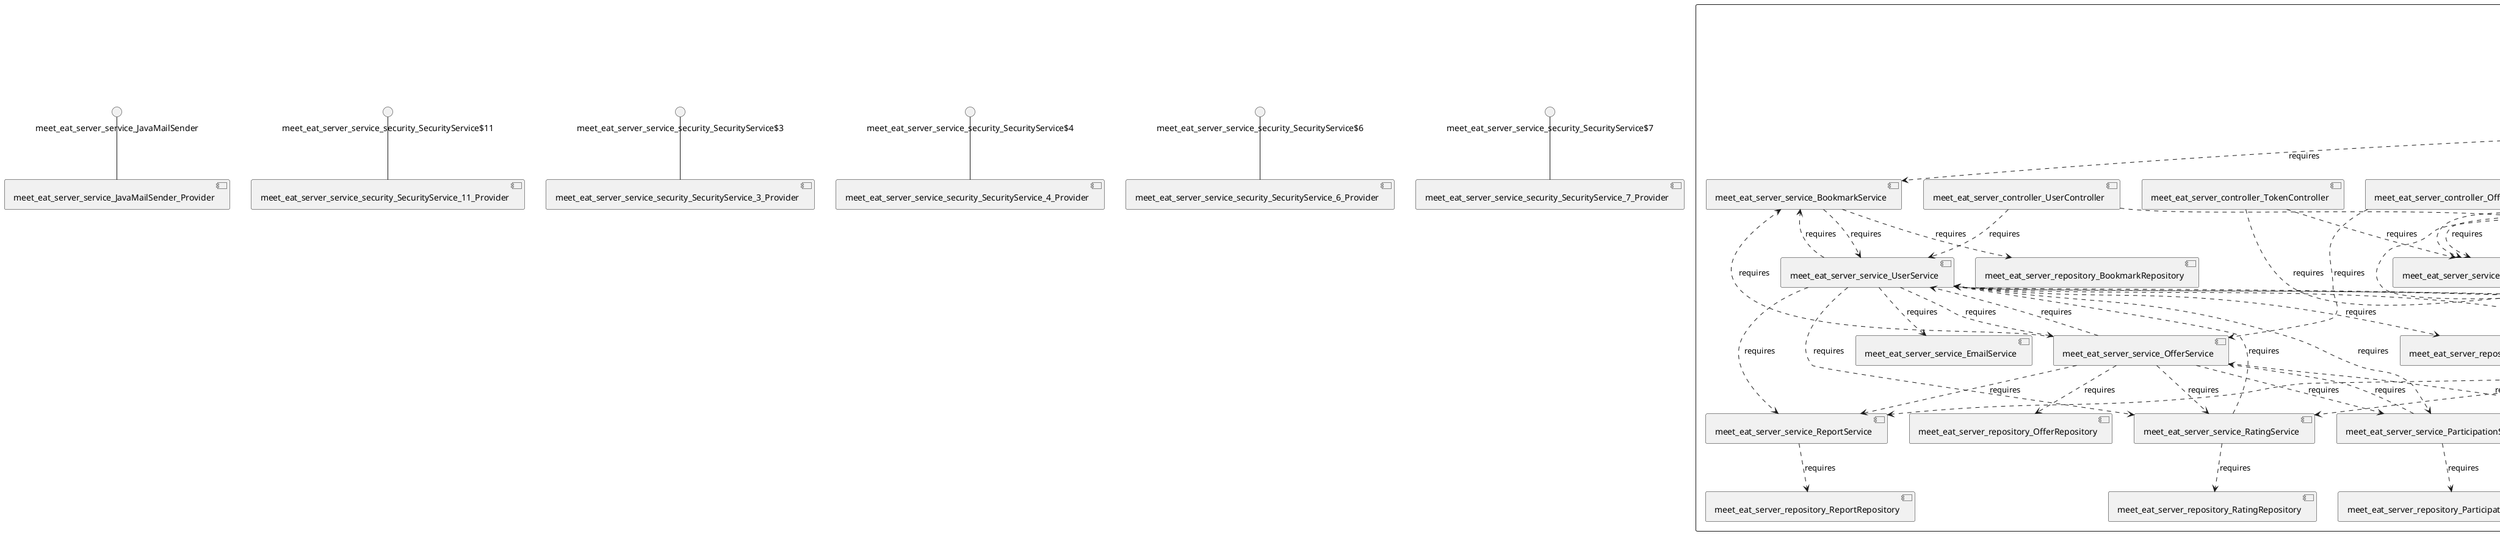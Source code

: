@startuml
skinparam fixCircleLabelOverlapping true
skinparam componentStyle uml2
component "meet_eat_server\n\n\n\n\n\n" {
[meet_eat_server_service_BookmarkService]
[meet_eat_server_service_security_TokenSecurityService]
[meet_eat_server_repository_OfferRepository]
[meet_eat_server_service_OfferService]
[meet_eat_server_controller_TagController]
[meet_eat_server_service_security_ParticipationSecurityService]
[meet_eat_server_service_SubscriptionService]
[meet_eat_server_controller_ParticipationController]
[meet_eat_server_repository_SubscriptionRepository]
[meet_eat_server_service_TokenService]
[meet_eat_server_service_UserService]
[meet_eat_server_service_security_SubscriptionSecurityService]
[meet_eat_server_service_security_OfferSecurityService]
[meet_eat_server_service_ReportService]
[meet_eat_server_repository_UserRepository]
[meet_eat_server_repository_ParticipationRepository]
[meet_eat_server_service_security_RatingSecurityService]
[meet_eat_server_controller_RatingController]
[meet_eat_server_repository_BookmarkRepository]
[meet_eat_server_repository_TokenRepository]
[meet_eat_server_service_ParticipationService]
[meet_eat_server_service_security_UserSecurityService]
[meet_eat_server_service_TagService]
[meet_eat_server_repository_TagRepository]
[meet_eat_server_repository_RatingRepository]
[meet_eat_server_controller_OfferController]
[meet_eat_server_controller_TokenController]
[meet_eat_server_service_EmailService]
[meet_eat_server_controller_UserController]
[meet_eat_server_service_security_ReportSecurityService]
[meet_eat_server_controller_ReportController]
[meet_eat_server_service_security_BookmarkSecurityService]
[meet_eat_server_service_security_TagSecurityService]
[meet_eat_server_controller_BookmarkController]
[meet_eat_server_controller_SubscriptionController]
[meet_eat_server_service_RatingService]
[meet_eat_server_repository_ReportRepository]
[meet_eat_server_service_UserService]..>[meet_eat_server_service_EmailService] : requires
[meet_eat_server_service_OfferService]..>[meet_eat_server_service_SubscriptionService] : requires
[meet_eat_server_service_UserService]..>[meet_eat_server_repository_UserRepository] : requires
[meet_eat_server_controller_RatingController]..>[meet_eat_server_service_security_TagSecurityService] : requires
[meet_eat_server_controller_ParticipationController]..>[meet_eat_server_service_security_ParticipationSecurityService] : requires
[meet_eat_server_controller_SubscriptionController]..>[meet_eat_server_service_security_SubscriptionSecurityService] : requires
[meet_eat_server_controller_SubscriptionController]..>[meet_eat_server_service_security_ReportSecurityService] : requires
[meet_eat_server_controller_UserController]..>[meet_eat_server_service_UserService] : requires
[meet_eat_server_service_OfferService]..>[meet_eat_server_service_ParticipationService] : requires
[meet_eat_server_controller_RatingController]..>[meet_eat_server_service_RatingService] : requires
[meet_eat_server_controller_ReportController]..>[meet_eat_server_service_security_SubscriptionSecurityService] : requires
[meet_eat_server_service_OfferService]..>[meet_eat_server_repository_OfferRepository] : requires
[meet_eat_server_service_OfferService]..>[meet_eat_server_service_ReportService] : requires
[meet_eat_server_controller_ParticipationController]..>[meet_eat_server_service_ParticipationService] : requires
[meet_eat_server_controller_TagController]..>[meet_eat_server_service_security_TagSecurityService] : requires
[meet_eat_server_service_OfferService]..>[meet_eat_server_service_BookmarkService] : requires
[meet_eat_server_service_ParticipationService]..>[meet_eat_server_repository_ParticipationRepository] : requires
[meet_eat_server_service_security_BookmarkSecurityService]..>[meet_eat_server_service_TokenService] : requires
[meet_eat_server_service_OfferService]..>[meet_eat_server_service_UserService] : requires
[meet_eat_server_controller_ParticipationController]..>[meet_eat_server_service_security_OfferSecurityService] : requires
[meet_eat_server_controller_RatingController]..>[meet_eat_server_service_security_SubscriptionSecurityService] : requires
[meet_eat_server_service_RatingService]..>[meet_eat_server_repository_RatingRepository] : requires
[meet_eat_server_service_SubscriptionService]..>[meet_eat_server_repository_SubscriptionRepository] : requires
[meet_eat_server_controller_ParticipationController]..>[meet_eat_server_service_security_BookmarkSecurityService] : requires
[meet_eat_server_controller_ReportController]..>[meet_eat_server_service_security_ReportSecurityService] : requires
[meet_eat_server_service_SubscriptionService]..>[meet_eat_server_service_UserService] : requires
[meet_eat_server_service_ParticipationService]..>[meet_eat_server_service_OfferService] : requires
[meet_eat_server_controller_ParticipationController]..>[meet_eat_server_service_security_SubscriptionSecurityService] : requires
[meet_eat_server_controller_ReportController]..>[meet_eat_server_service_security_TagSecurityService] : requires
[meet_eat_server_controller_RatingController]..>[meet_eat_server_service_security_OfferSecurityService] : requires
[meet_eat_server_service_TokenService]..>[meet_eat_server_repository_TokenRepository] : requires
[meet_eat_server_controller_TokenController]..>[meet_eat_server_service_security_TokenSecurityService] : requires
[meet_eat_server_controller_BookmarkController]..>[meet_eat_server_service_security_SubscriptionSecurityService] : requires
[meet_eat_server_controller_RatingController]..>[meet_eat_server_service_security_ReportSecurityService] : requires
[meet_eat_server_service_security_TokenSecurityService]..>[meet_eat_server_service_TokenService] : requires
[meet_eat_server_controller_ReportController]..>[meet_eat_server_service_security_TokenSecurityService] : requires
[meet_eat_server_service_UserService]..>[meet_eat_server_service_ParticipationService] : requires
[meet_eat_server_controller_RatingController]..>[meet_eat_server_service_security_RatingSecurityService] : requires
[meet_eat_server_controller_SubscriptionController]..>[meet_eat_server_service_security_OfferSecurityService] : requires
[meet_eat_server_service_BookmarkService]..>[meet_eat_server_service_UserService] : requires
[meet_eat_server_controller_ReportController]..>[meet_eat_server_service_security_OfferSecurityService] : requires
[meet_eat_server_controller_ReportController]..>[meet_eat_server_service_security_RatingSecurityService] : requires
[meet_eat_server_service_TokenService]..>[meet_eat_server_service_UserService] : requires
[meet_eat_server_service_UserService]..>[meet_eat_server_service_BookmarkService] : requires
[meet_eat_server_controller_SubscriptionController]..>[meet_eat_server_service_security_TagSecurityService] : requires
[meet_eat_server_service_TagService]..>[meet_eat_server_repository_TagRepository] : requires
[meet_eat_server_controller_RatingController]..>[meet_eat_server_service_security_BookmarkSecurityService] : requires
[meet_eat_server_controller_RatingController]..>[meet_eat_server_service_security_SubscriptionSecurityService] : requires
[meet_eat_server_controller_SubscriptionController]..>[meet_eat_server_service_security_TokenSecurityService] : requires
[meet_eat_server_service_security_OfferSecurityService]..>[meet_eat_server_service_TokenService] : requires
[meet_eat_server_controller_RatingController]..>[meet_eat_server_service_security_TokenSecurityService] : requires
[meet_eat_server_controller_TokenController]..>[meet_eat_server_service_TokenService] : requires
[meet_eat_server_controller_SubscriptionController]..>[meet_eat_server_service_security_BookmarkSecurityService] : requires
[meet_eat_server_service_UserService]..>[meet_eat_server_service_TokenService] : requires
[meet_eat_server_service_security_ParticipationSecurityService]..>[meet_eat_server_service_TokenService] : requires
[meet_eat_server_controller_SubscriptionController]..>[meet_eat_server_service_security_ParticipationSecurityService] : requires
[meet_eat_server_controller_SubscriptionController]..>[meet_eat_server_service_SubscriptionService] : requires
[meet_eat_server_service_OfferService]..>[meet_eat_server_service_RatingService] : requires
[meet_eat_server_controller_BookmarkController]..>[meet_eat_server_service_security_UserSecurityService] : requires
[meet_eat_server_service_security_UserSecurityService]..>[meet_eat_server_service_TokenService] : requires
[meet_eat_server_controller_ReportController]..>[meet_eat_server_service_security_BookmarkSecurityService] : requires
[meet_eat_server_controller_SubscriptionController]..>[meet_eat_server_service_security_SubscriptionSecurityService] : requires
[meet_eat_server_controller_ParticipationController]..>[meet_eat_server_service_security_TagSecurityService] : requires
[meet_eat_server_controller_RatingController]..>[meet_eat_server_service_security_ParticipationSecurityService] : requires
[meet_eat_server_controller_ReportController]..>[meet_eat_server_service_security_SubscriptionSecurityService] : requires
[meet_eat_server_controller_OfferController]..>[meet_eat_server_service_security_OfferSecurityService] : requires
[meet_eat_server_service_security_TagSecurityService]..>[meet_eat_server_service_TokenService] : requires
[meet_eat_server_service_UserService]..>[meet_eat_server_service_OfferService] : requires
[meet_eat_server_controller_ParticipationController]..>[meet_eat_server_service_security_ReportSecurityService] : requires
[meet_eat_server_controller_ReportController]..>[meet_eat_server_service_security_ParticipationSecurityService] : requires
[meet_eat_server_controller_ParticipationController]..>[meet_eat_server_service_security_UserSecurityService] : requires
[meet_eat_server_service_ReportService]..>[meet_eat_server_repository_ReportRepository] : requires
[meet_eat_server_service_security_SubscriptionSecurityService]..>[meet_eat_server_service_TokenService] : requires
[meet_eat_server_controller_SubscriptionController]..>[meet_eat_server_service_security_RatingSecurityService] : requires
[meet_eat_server_controller_BookmarkController]..>[meet_eat_server_service_security_RatingSecurityService] : requires
[meet_eat_server_controller_OfferController]..>[meet_eat_server_service_OfferService] : requires
[meet_eat_server_controller_ReportController]..>[meet_eat_server_service_ReportService] : requires
[meet_eat_server_controller_SubscriptionController]..>[meet_eat_server_service_security_UserSecurityService] : requires
[meet_eat_server_controller_ParticipationController]..>[meet_eat_server_service_security_TokenSecurityService] : requires
[meet_eat_server_service_RatingService]..>[meet_eat_server_service_UserService] : requires
[meet_eat_server_service_security_ReportSecurityService]..>[meet_eat_server_service_TokenService] : requires
[meet_eat_server_controller_ParticipationController]..>[meet_eat_server_service_security_RatingSecurityService] : requires
[meet_eat_server_service_UserService]..>[meet_eat_server_service_SubscriptionService] : requires
[meet_eat_server_controller_BookmarkController]..>[meet_eat_server_service_security_SubscriptionSecurityService] : requires
[meet_eat_server_controller_BookmarkController]..>[meet_eat_server_service_security_ReportSecurityService] : requires
[meet_eat_server_service_security_RatingSecurityService]..>[meet_eat_server_service_TokenService] : requires
[meet_eat_server_service_UserService]..>[meet_eat_server_service_RatingService] : requires
[meet_eat_server_service_UserService]..>[meet_eat_server_service_ReportService] : requires
[meet_eat_server_controller_UserController]..>[meet_eat_server_service_security_UserSecurityService] : requires
[meet_eat_server_service_BookmarkService]..>[meet_eat_server_repository_BookmarkRepository] : requires
[meet_eat_server_controller_TagController]..>[meet_eat_server_service_TagService] : requires
[meet_eat_server_controller_ReportController]..>[meet_eat_server_service_security_UserSecurityService] : requires
[meet_eat_server_controller_BookmarkController]..>[meet_eat_server_service_security_OfferSecurityService] : requires
[meet_eat_server_controller_RatingController]..>[meet_eat_server_service_security_UserSecurityService] : requires
[meet_eat_server_controller_BookmarkController]..>[meet_eat_server_service_BookmarkService] : requires
[meet_eat_server_controller_BookmarkController]..>[meet_eat_server_service_security_TagSecurityService] : requires
[meet_eat_server_controller_BookmarkController]..>[meet_eat_server_service_security_TokenSecurityService] : requires
[meet_eat_server_controller_BookmarkController]..>[meet_eat_server_service_security_BookmarkSecurityService] : requires
[meet_eat_server_controller_ParticipationController]..>[meet_eat_server_service_security_SubscriptionSecurityService] : requires
[meet_eat_server_controller_BookmarkController]..>[meet_eat_server_service_security_ParticipationSecurityService] : requires
}
interface "meet_eat_server_service_JavaMailSender" as interface.meet_eat_server_service_JavaMailSender
interface.meet_eat_server_service_JavaMailSender--[meet_eat_server_service_JavaMailSender_Provider]
interface "meet_eat_server_service_security_SecurityService$11" as interface.meet_eat_server_service_security_SecurityService_11
interface.meet_eat_server_service_security_SecurityService_11--[meet_eat_server_service_security_SecurityService_11_Provider]
interface "meet_eat_server_service_security_SecurityService$3" as interface.meet_eat_server_service_security_SecurityService_3
interface.meet_eat_server_service_security_SecurityService_3--[meet_eat_server_service_security_SecurityService_3_Provider]
interface "meet_eat_server_service_security_SecurityService$4" as interface.meet_eat_server_service_security_SecurityService_4
interface.meet_eat_server_service_security_SecurityService_4--[meet_eat_server_service_security_SecurityService_4_Provider]
interface "meet_eat_server_service_security_SecurityService$6" as interface.meet_eat_server_service_security_SecurityService_6
interface.meet_eat_server_service_security_SecurityService_6--[meet_eat_server_service_security_SecurityService_6_Provider]
interface "meet_eat_server_service_security_SecurityService$7" as interface.meet_eat_server_service_security_SecurityService_7
interface.meet_eat_server_service_security_SecurityService_7--[meet_eat_server_service_security_SecurityService_7_Provider]

@enduml
